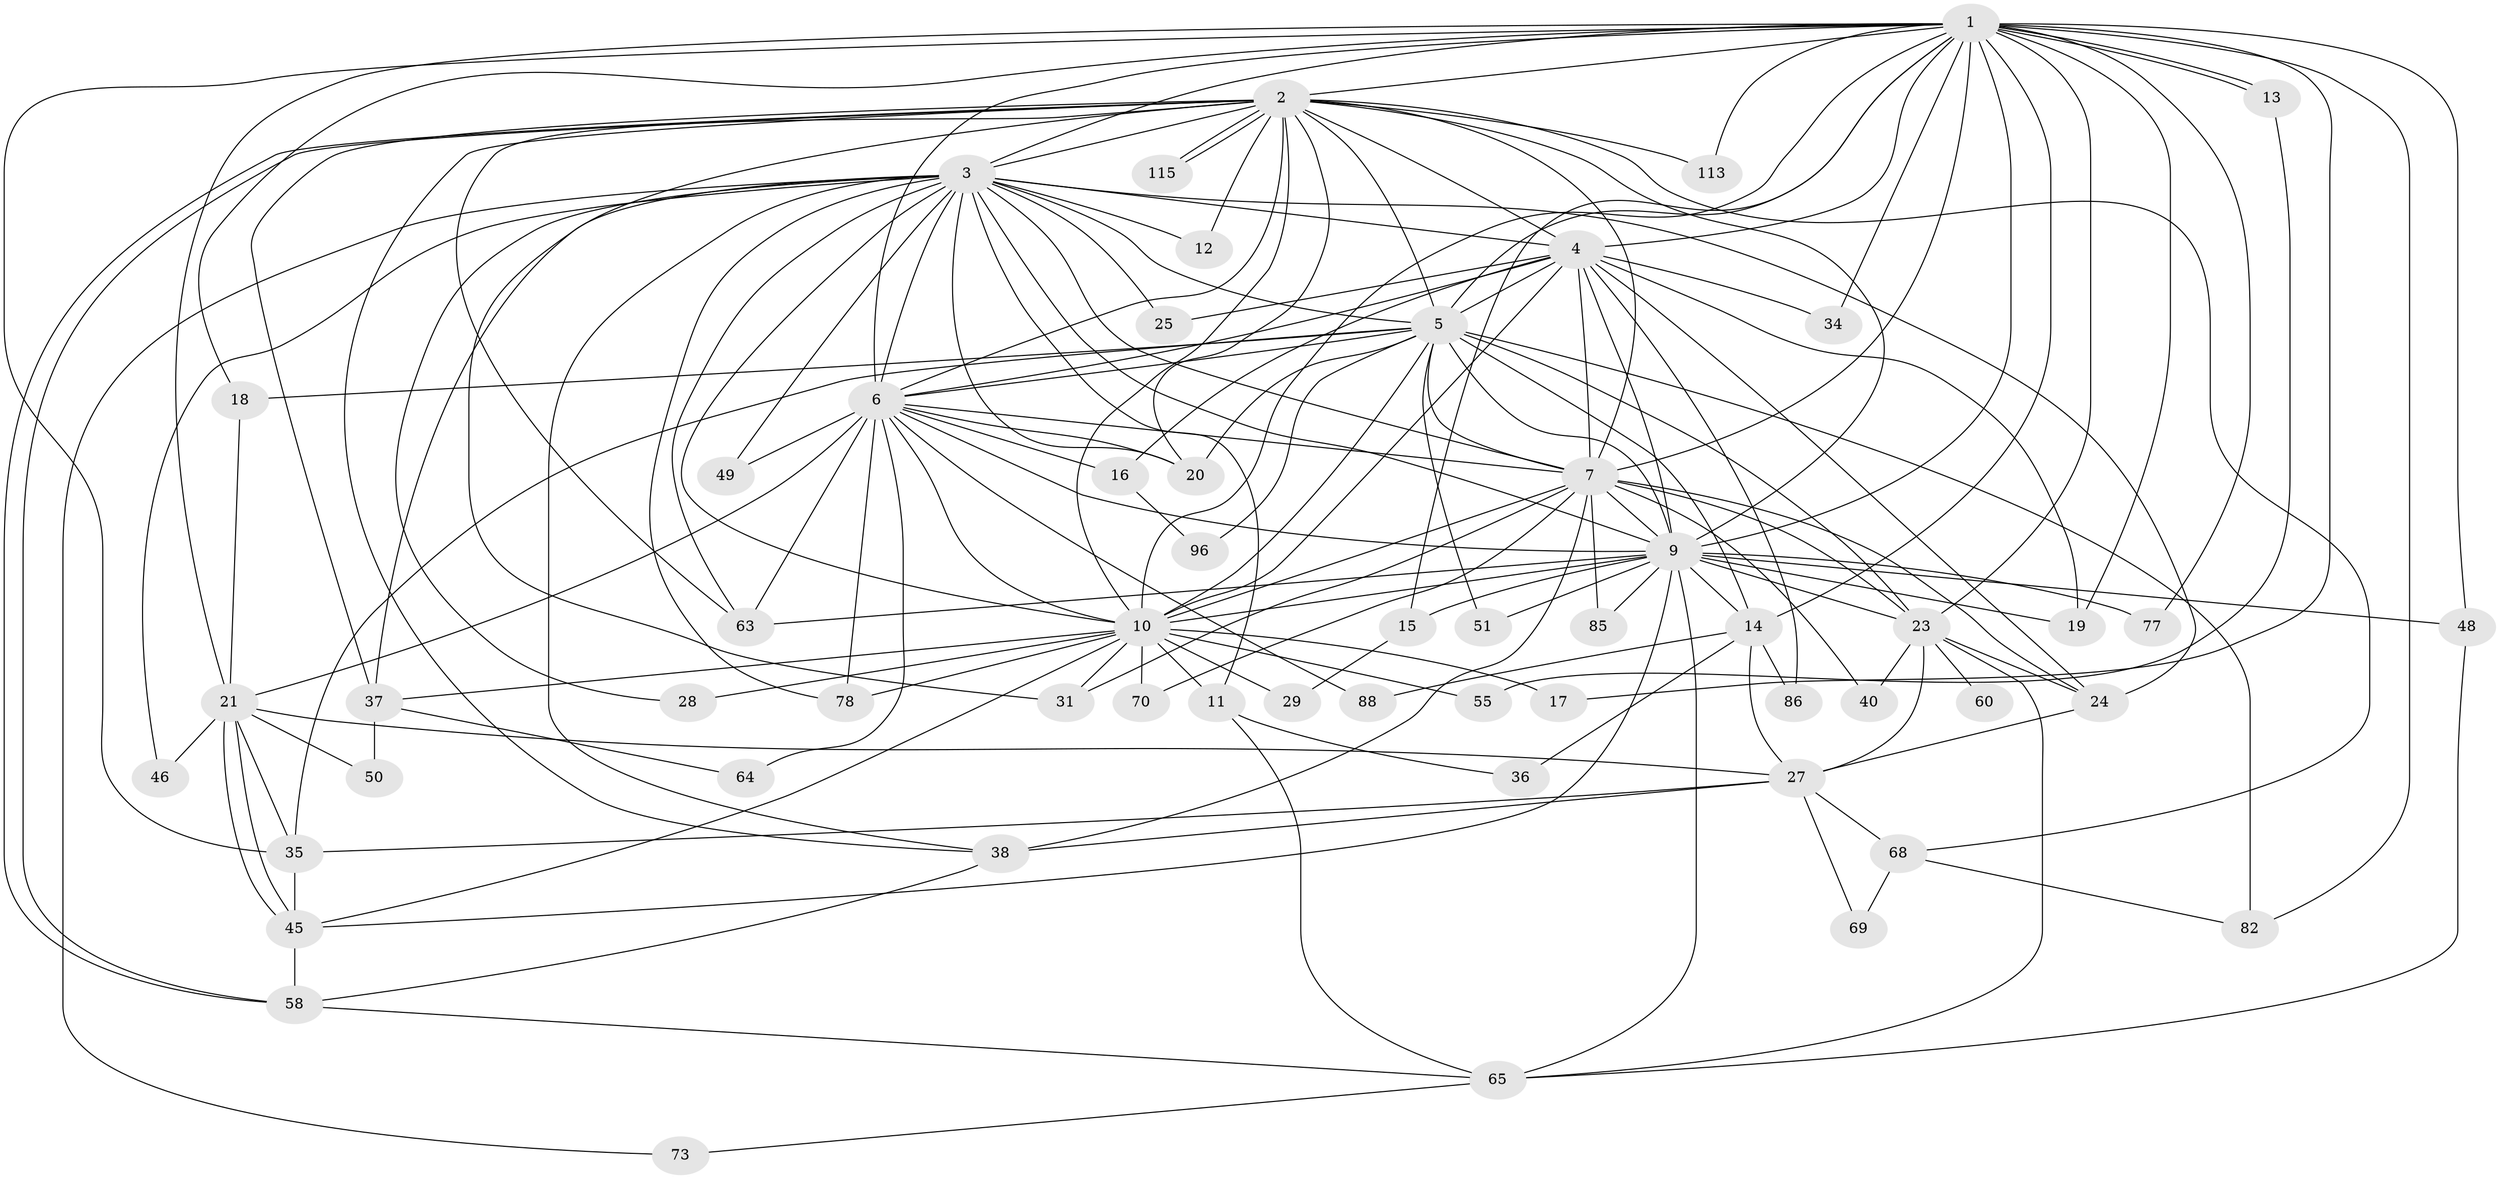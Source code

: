 // original degree distribution, {29: 0.008547008547008548, 26: 0.017094017094017096, 20: 0.008547008547008548, 17: 0.017094017094017096, 14: 0.008547008547008548, 15: 0.008547008547008548, 27: 0.008547008547008548, 23: 0.008547008547008548, 4: 0.06837606837606838, 2: 0.5470085470085471, 3: 0.18803418803418803, 8: 0.008547008547008548, 9: 0.008547008547008548, 6: 0.03418803418803419, 5: 0.05128205128205128, 7: 0.008547008547008548}
// Generated by graph-tools (version 1.1) at 2025/13/03/09/25 04:13:40]
// undirected, 58 vertices, 162 edges
graph export_dot {
graph [start="1"]
  node [color=gray90,style=filled];
  1;
  2;
  3;
  4 [super="+52+56+95"];
  5;
  6 [super="+42+8+22"];
  7 [super="+103+92+80"];
  9 [super="+26+57+62+104+87+30+89"];
  10;
  11;
  12;
  13;
  14 [super="+83"];
  15;
  16;
  17;
  18;
  19 [super="+102"];
  20 [super="+108+106"];
  21 [super="+54"];
  23 [super="+33+39"];
  24;
  25;
  27 [super="+53"];
  28;
  29 [super="+43"];
  31;
  34;
  35 [super="+59+90+98"];
  36;
  37 [super="+44"];
  38 [super="+71"];
  40;
  45 [super="+67"];
  46;
  48 [super="+79"];
  49;
  50;
  51;
  55;
  58 [super="+75"];
  60;
  63 [super="+99+94"];
  64;
  65 [super="+84+91"];
  68;
  69;
  70;
  73;
  77;
  78 [super="+109"];
  82 [super="+116"];
  85;
  86;
  88;
  96;
  113;
  115;
  1 -- 2;
  1 -- 3;
  1 -- 4;
  1 -- 5;
  1 -- 6 [weight=2];
  1 -- 7;
  1 -- 9 [weight=3];
  1 -- 10;
  1 -- 13;
  1 -- 13;
  1 -- 14 [weight=2];
  1 -- 15;
  1 -- 17;
  1 -- 18;
  1 -- 19;
  1 -- 23 [weight=2];
  1 -- 34;
  1 -- 35 [weight=2];
  1 -- 48;
  1 -- 77;
  1 -- 82;
  1 -- 113;
  1 -- 21;
  2 -- 3;
  2 -- 4 [weight=2];
  2 -- 5;
  2 -- 6 [weight=3];
  2 -- 7 [weight=2];
  2 -- 9 [weight=3];
  2 -- 10;
  2 -- 12;
  2 -- 20;
  2 -- 31;
  2 -- 37;
  2 -- 38;
  2 -- 58;
  2 -- 58;
  2 -- 63;
  2 -- 68;
  2 -- 113;
  2 -- 115;
  2 -- 115;
  3 -- 4 [weight=2];
  3 -- 5;
  3 -- 6 [weight=3];
  3 -- 7 [weight=2];
  3 -- 9 [weight=2];
  3 -- 10;
  3 -- 11;
  3 -- 12;
  3 -- 20;
  3 -- 24;
  3 -- 25;
  3 -- 28;
  3 -- 38;
  3 -- 46;
  3 -- 49;
  3 -- 73;
  3 -- 78;
  3 -- 63;
  3 -- 37;
  4 -- 5;
  4 -- 6 [weight=2];
  4 -- 7 [weight=2];
  4 -- 9 [weight=3];
  4 -- 10 [weight=2];
  4 -- 16;
  4 -- 19;
  4 -- 24;
  4 -- 25;
  4 -- 34;
  4 -- 86;
  5 -- 6 [weight=2];
  5 -- 7;
  5 -- 9;
  5 -- 10;
  5 -- 14;
  5 -- 18;
  5 -- 23;
  5 -- 51;
  5 -- 82;
  5 -- 96;
  5 -- 35;
  5 -- 20;
  6 -- 7 [weight=3];
  6 -- 9 [weight=5];
  6 -- 10 [weight=3];
  6 -- 16;
  6 -- 88;
  6 -- 78;
  6 -- 20;
  6 -- 64;
  6 -- 49;
  6 -- 21;
  6 -- 63;
  7 -- 9 [weight=2];
  7 -- 10;
  7 -- 40;
  7 -- 70;
  7 -- 23;
  7 -- 85;
  7 -- 24;
  7 -- 31;
  7 -- 38;
  9 -- 10 [weight=2];
  9 -- 15;
  9 -- 48 [weight=2];
  9 -- 85;
  9 -- 63;
  9 -- 23;
  9 -- 19;
  9 -- 45;
  9 -- 65;
  9 -- 51;
  9 -- 77;
  9 -- 14;
  10 -- 11;
  10 -- 17;
  10 -- 28;
  10 -- 29 [weight=2];
  10 -- 31;
  10 -- 37;
  10 -- 55;
  10 -- 70;
  10 -- 78;
  10 -- 45;
  11 -- 36;
  11 -- 65;
  13 -- 55;
  14 -- 36;
  14 -- 86;
  14 -- 88;
  14 -- 27;
  15 -- 29;
  16 -- 96;
  18 -- 21;
  21 -- 27;
  21 -- 35;
  21 -- 45;
  21 -- 45;
  21 -- 46;
  21 -- 50;
  23 -- 40;
  23 -- 65;
  23 -- 60 [weight=2];
  23 -- 24;
  23 -- 27;
  24 -- 27;
  27 -- 68;
  27 -- 69;
  27 -- 35;
  27 -- 38;
  35 -- 45;
  37 -- 64;
  37 -- 50;
  38 -- 58;
  45 -- 58;
  48 -- 65;
  58 -- 65;
  65 -- 73;
  68 -- 69;
  68 -- 82;
}
